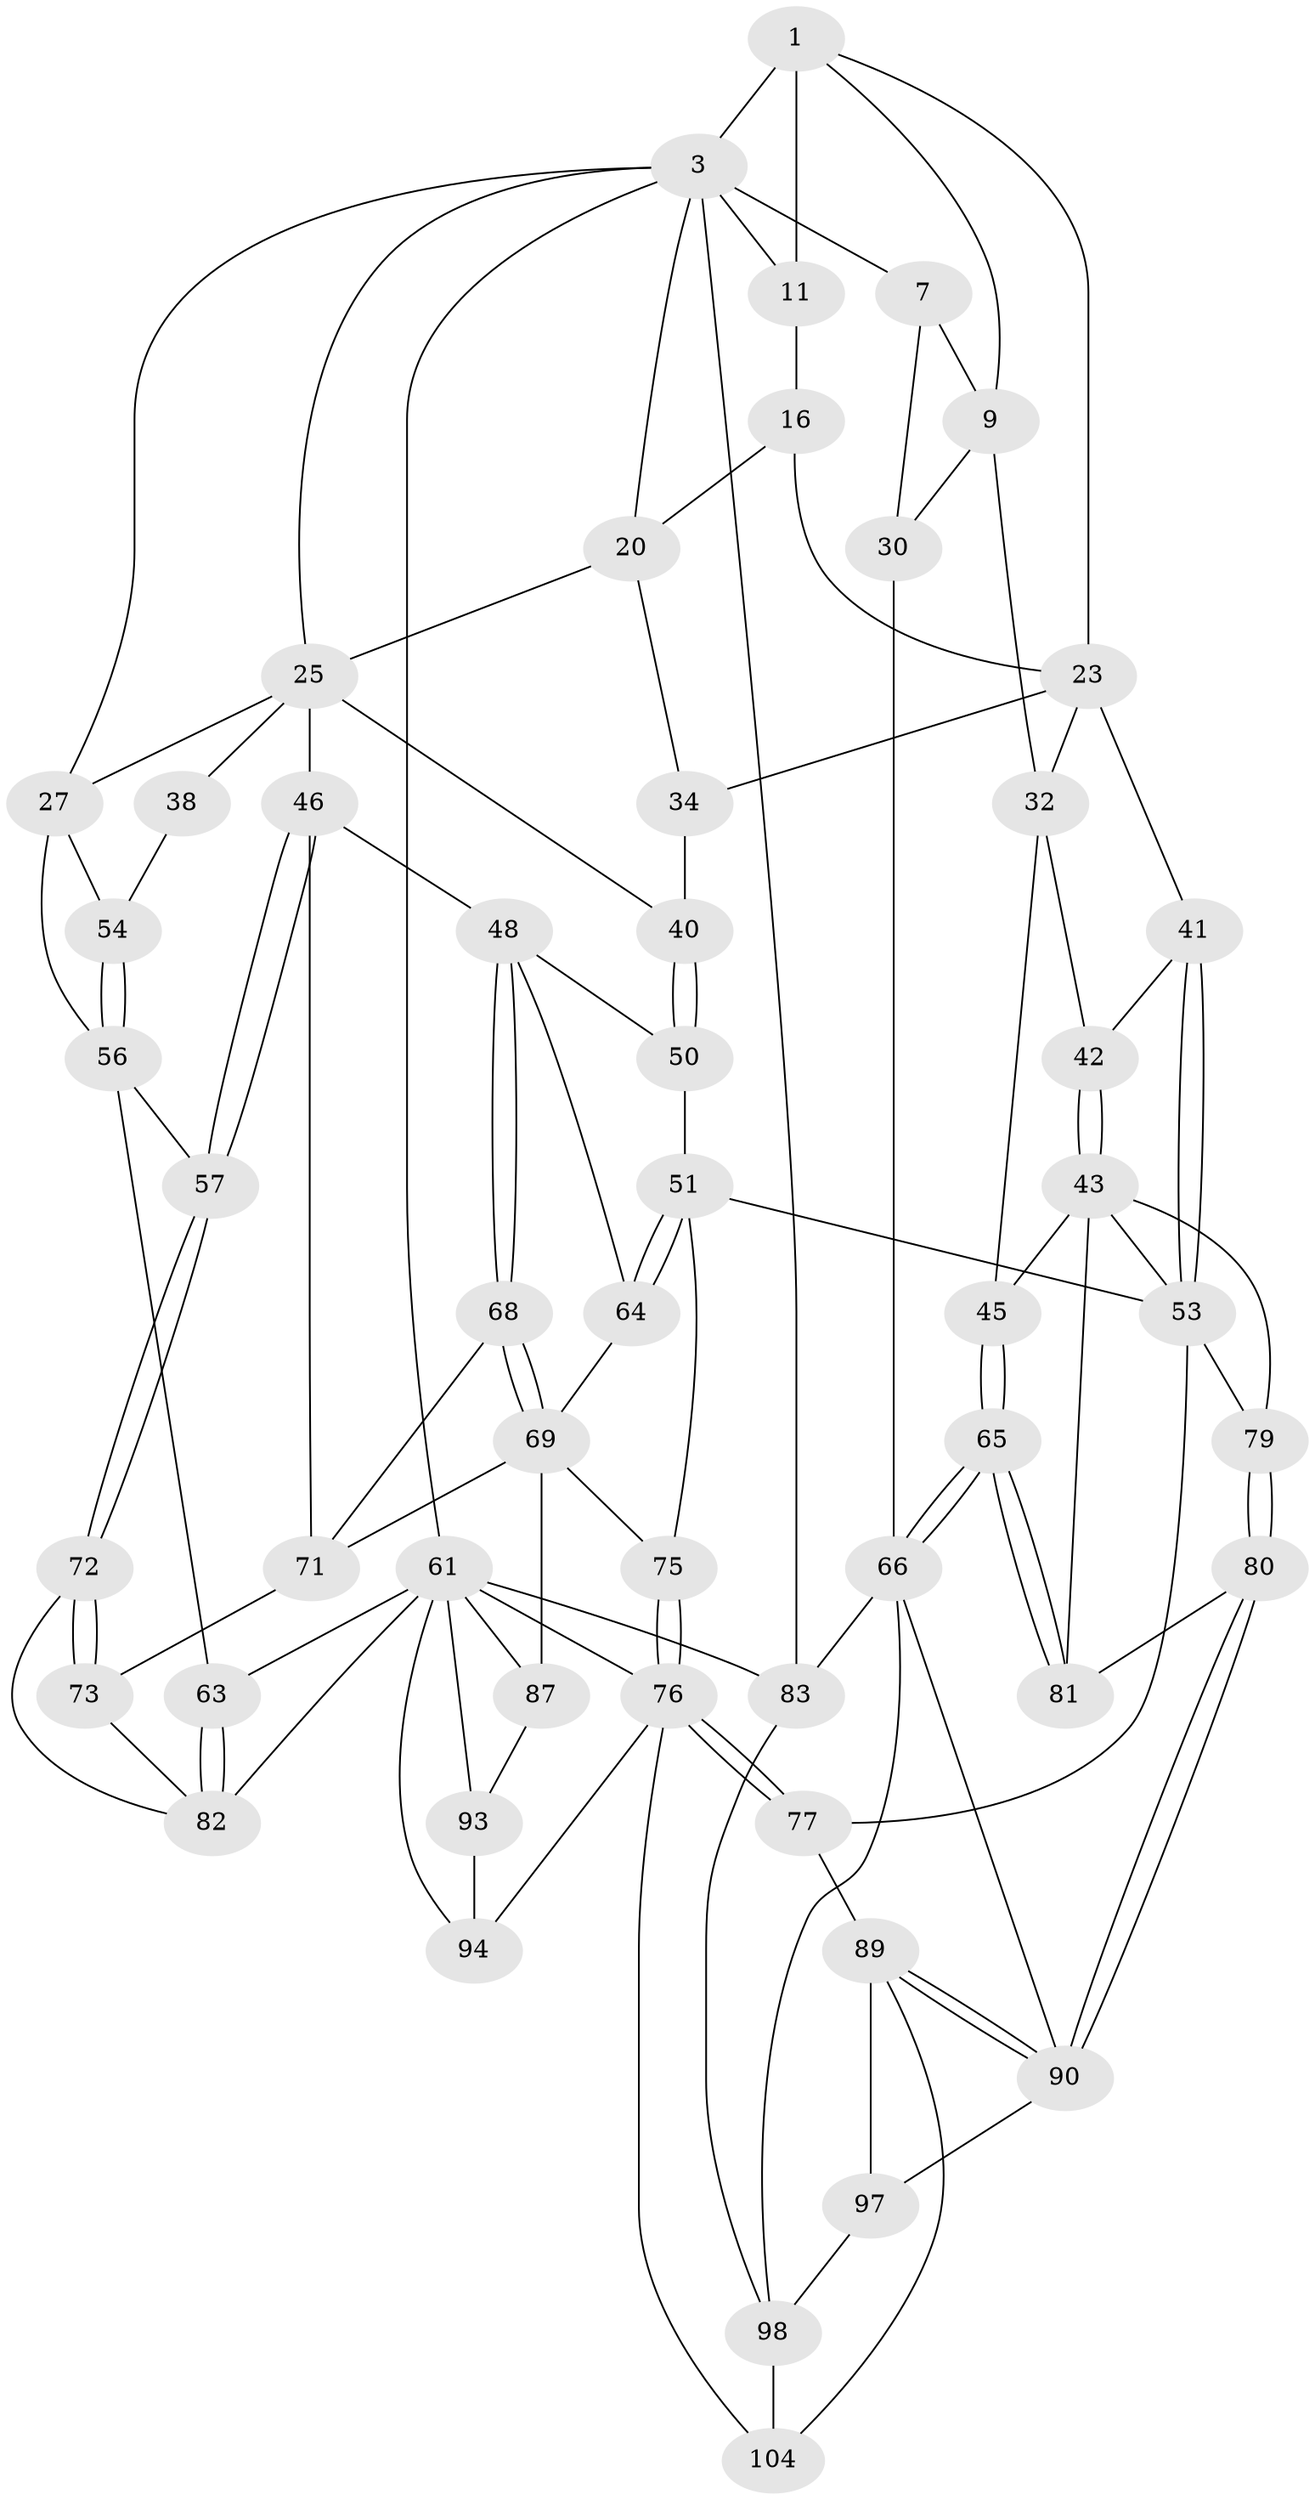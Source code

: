 // original degree distribution, {3: 0.018867924528301886, 4: 0.27358490566037735, 6: 0.25471698113207547, 5: 0.4528301886792453}
// Generated by graph-tools (version 1.1) at 2025/17/03/09/25 04:17:14]
// undirected, 53 vertices, 118 edges
graph export_dot {
graph [start="1"]
  node [color=gray90,style=filled];
  1 [pos="+0.14876108993233106+0",super="+2+8"];
  3 [pos="+0.55518149348639+0",super="+14+4"];
  7 [pos="+0+0",super="+10"];
  9 [pos="+0.11409644444606554+0.13085729978179086",super="+29"];
  11 [pos="+0.3013863788511411+0",super="+15+12"];
  16 [pos="+0.42079971653063103+0.15198515632318962",super="+17"];
  20 [pos="+0.5796157834943588+0.17416148529529468",super="+21"];
  23 [pos="+0.2155707519806873+0.21603779588424454",super="+31"];
  25 [pos="+0.7169556359313985+0.11952440007939497",super="+26+28"];
  27 [pos="+1+0",super="+55"];
  30 [pos="+0+0.3636457020271418"];
  32 [pos="+0.16790202661104525+0.2988023203409754",super="+33"];
  34 [pos="+0.41888617678298473+0.2404151025323183"];
  38 [pos="+0.8265924755197617+0.33228613877979335"];
  40 [pos="+0.589447906973417+0.3378670183022973"];
  41 [pos="+0.3629398651216794+0.36822367117224686"];
  42 [pos="+0.21899388909704162+0.38913112008641537"];
  43 [pos="+0.17824210243031832+0.5097220524139932",super="+44+59"];
  45 [pos="+0.09523910542899847+0.47705402802118213"];
  46 [pos="+0.7675601291552594+0.4439337617644767",super="+47"];
  48 [pos="+0.6895310335736272+0.45292617643616595",super="+49"];
  50 [pos="+0.5893306126981535+0.39972023254364936"];
  51 [pos="+0.5162081601249143+0.4296438632116142",super="+52"];
  53 [pos="+0.3853225979241823+0.4365406438302296",super="+58"];
  54 [pos="+0.8751189912649979+0.3308592741723672"];
  56 [pos="+0.9870684353550715+0.4319592220396169",super="+60"];
  57 [pos="+0.8349694224244586+0.5173634688047364"];
  61 [pos="+1+1",super="+101+62"];
  63 [pos="+1+0.5955035888563965"];
  64 [pos="+0.5573994632545759+0.6030385147064823"];
  65 [pos="+0.0028263841480612893+0.7045469888666862"];
  66 [pos="+0+0.7655566255167374",super="+92+67"];
  68 [pos="+0.6677792577167468+0.6082808902981656"];
  69 [pos="+0.5691255912183573+0.663830795123876",super="+85+70"];
  71 [pos="+0.7202343541709085+0.6324192778207645",super="+74"];
  72 [pos="+0.8511569519029155+0.5568209334221741"];
  73 [pos="+0.8125964808722382+0.6736608605746769"];
  75 [pos="+0.5190014909703798+0.6964356632594929"];
  76 [pos="+0.4816332204648635+0.7816417449732949",super="+95"];
  77 [pos="+0.4789383717022762+0.7810829818531123",super="+88"];
  79 [pos="+0.3176782160926953+0.6026504096445559"];
  80 [pos="+0.19986149443815082+0.681728616087228"];
  81 [pos="+0.19710450673416888+0.6793942270428823"];
  82 [pos="+0.9927362367497456+0.5818932727586539",super="+84"];
  83 [pos="+0+1"];
  87 [pos="+0.8001859252269652+0.7938899454724863"];
  89 [pos="+0.31658228035406405+0.7824290736998637",super="+96"];
  90 [pos="+0.22834394534531158+0.7296649745587044",super="+91"];
  93 [pos="+0.7978489471546432+0.7971265803532608"];
  94 [pos="+0.6413342350476594+0.9098144741982981"];
  97 [pos="+0.1589040472024222+0.871473051062622",super="+99"];
  98 [pos="+0.06661227858692018+0.8853506190915033",super="+102"];
  104 [pos="+0.24893459444150282+1"];
  1 -- 3;
  1 -- 11 [weight=2];
  1 -- 9;
  1 -- 23;
  3 -- 11;
  3 -- 20;
  3 -- 83;
  3 -- 7 [weight=2];
  3 -- 25;
  3 -- 27;
  3 -- 61;
  7 -- 9;
  7 -- 30;
  9 -- 30;
  9 -- 32;
  11 -- 16 [weight=2];
  16 -- 23;
  16 -- 20;
  20 -- 25 [weight=2];
  20 -- 34;
  23 -- 32;
  23 -- 41;
  23 -- 34;
  25 -- 38 [weight=2];
  25 -- 40;
  25 -- 46;
  25 -- 27;
  27 -- 54;
  27 -- 56;
  30 -- 66;
  32 -- 42;
  32 -- 45;
  34 -- 40;
  38 -- 54;
  40 -- 50;
  40 -- 50;
  41 -- 42;
  41 -- 53;
  41 -- 53;
  42 -- 43;
  42 -- 43;
  43 -- 81;
  43 -- 45;
  43 -- 53;
  43 -- 79;
  45 -- 65;
  45 -- 65;
  46 -- 57;
  46 -- 57;
  46 -- 48;
  46 -- 71;
  48 -- 68;
  48 -- 68;
  48 -- 50;
  48 -- 64;
  50 -- 51;
  51 -- 64;
  51 -- 64;
  51 -- 75;
  51 -- 53;
  53 -- 77;
  53 -- 79;
  54 -- 56;
  54 -- 56;
  56 -- 57;
  56 -- 63;
  57 -- 72;
  57 -- 72;
  61 -- 83;
  61 -- 93;
  61 -- 94;
  61 -- 76;
  61 -- 82;
  61 -- 63;
  61 -- 87;
  63 -- 82;
  63 -- 82;
  64 -- 69;
  65 -- 66;
  65 -- 66;
  65 -- 81;
  65 -- 81;
  66 -- 90;
  66 -- 98;
  66 -- 83;
  68 -- 69;
  68 -- 69;
  68 -- 71;
  69 -- 87;
  69 -- 71;
  69 -- 75;
  71 -- 73;
  72 -- 73;
  72 -- 73;
  72 -- 82;
  73 -- 82;
  75 -- 76;
  75 -- 76;
  76 -- 77;
  76 -- 77;
  76 -- 104;
  76 -- 94;
  77 -- 89 [weight=2];
  79 -- 80;
  79 -- 80;
  80 -- 81;
  80 -- 90;
  80 -- 90;
  83 -- 98;
  87 -- 93;
  89 -- 90;
  89 -- 90;
  89 -- 104;
  89 -- 97 [weight=2];
  90 -- 97;
  93 -- 94;
  97 -- 98;
  98 -- 104;
}
